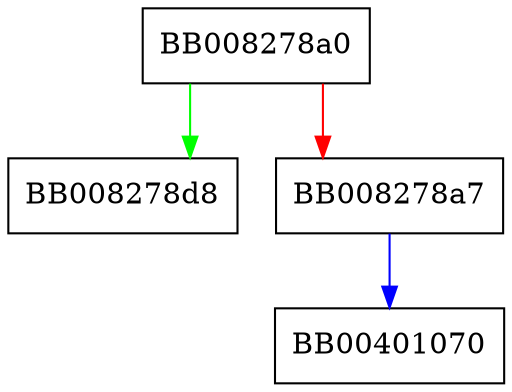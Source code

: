 digraph i2d_ocsp_nonce {
  node [shape="box"];
  graph [splines=ortho];
  BB008278a0 -> BB008278d8 [color="green"];
  BB008278a0 -> BB008278a7 [color="red"];
  BB008278a7 -> BB00401070 [color="blue"];
}